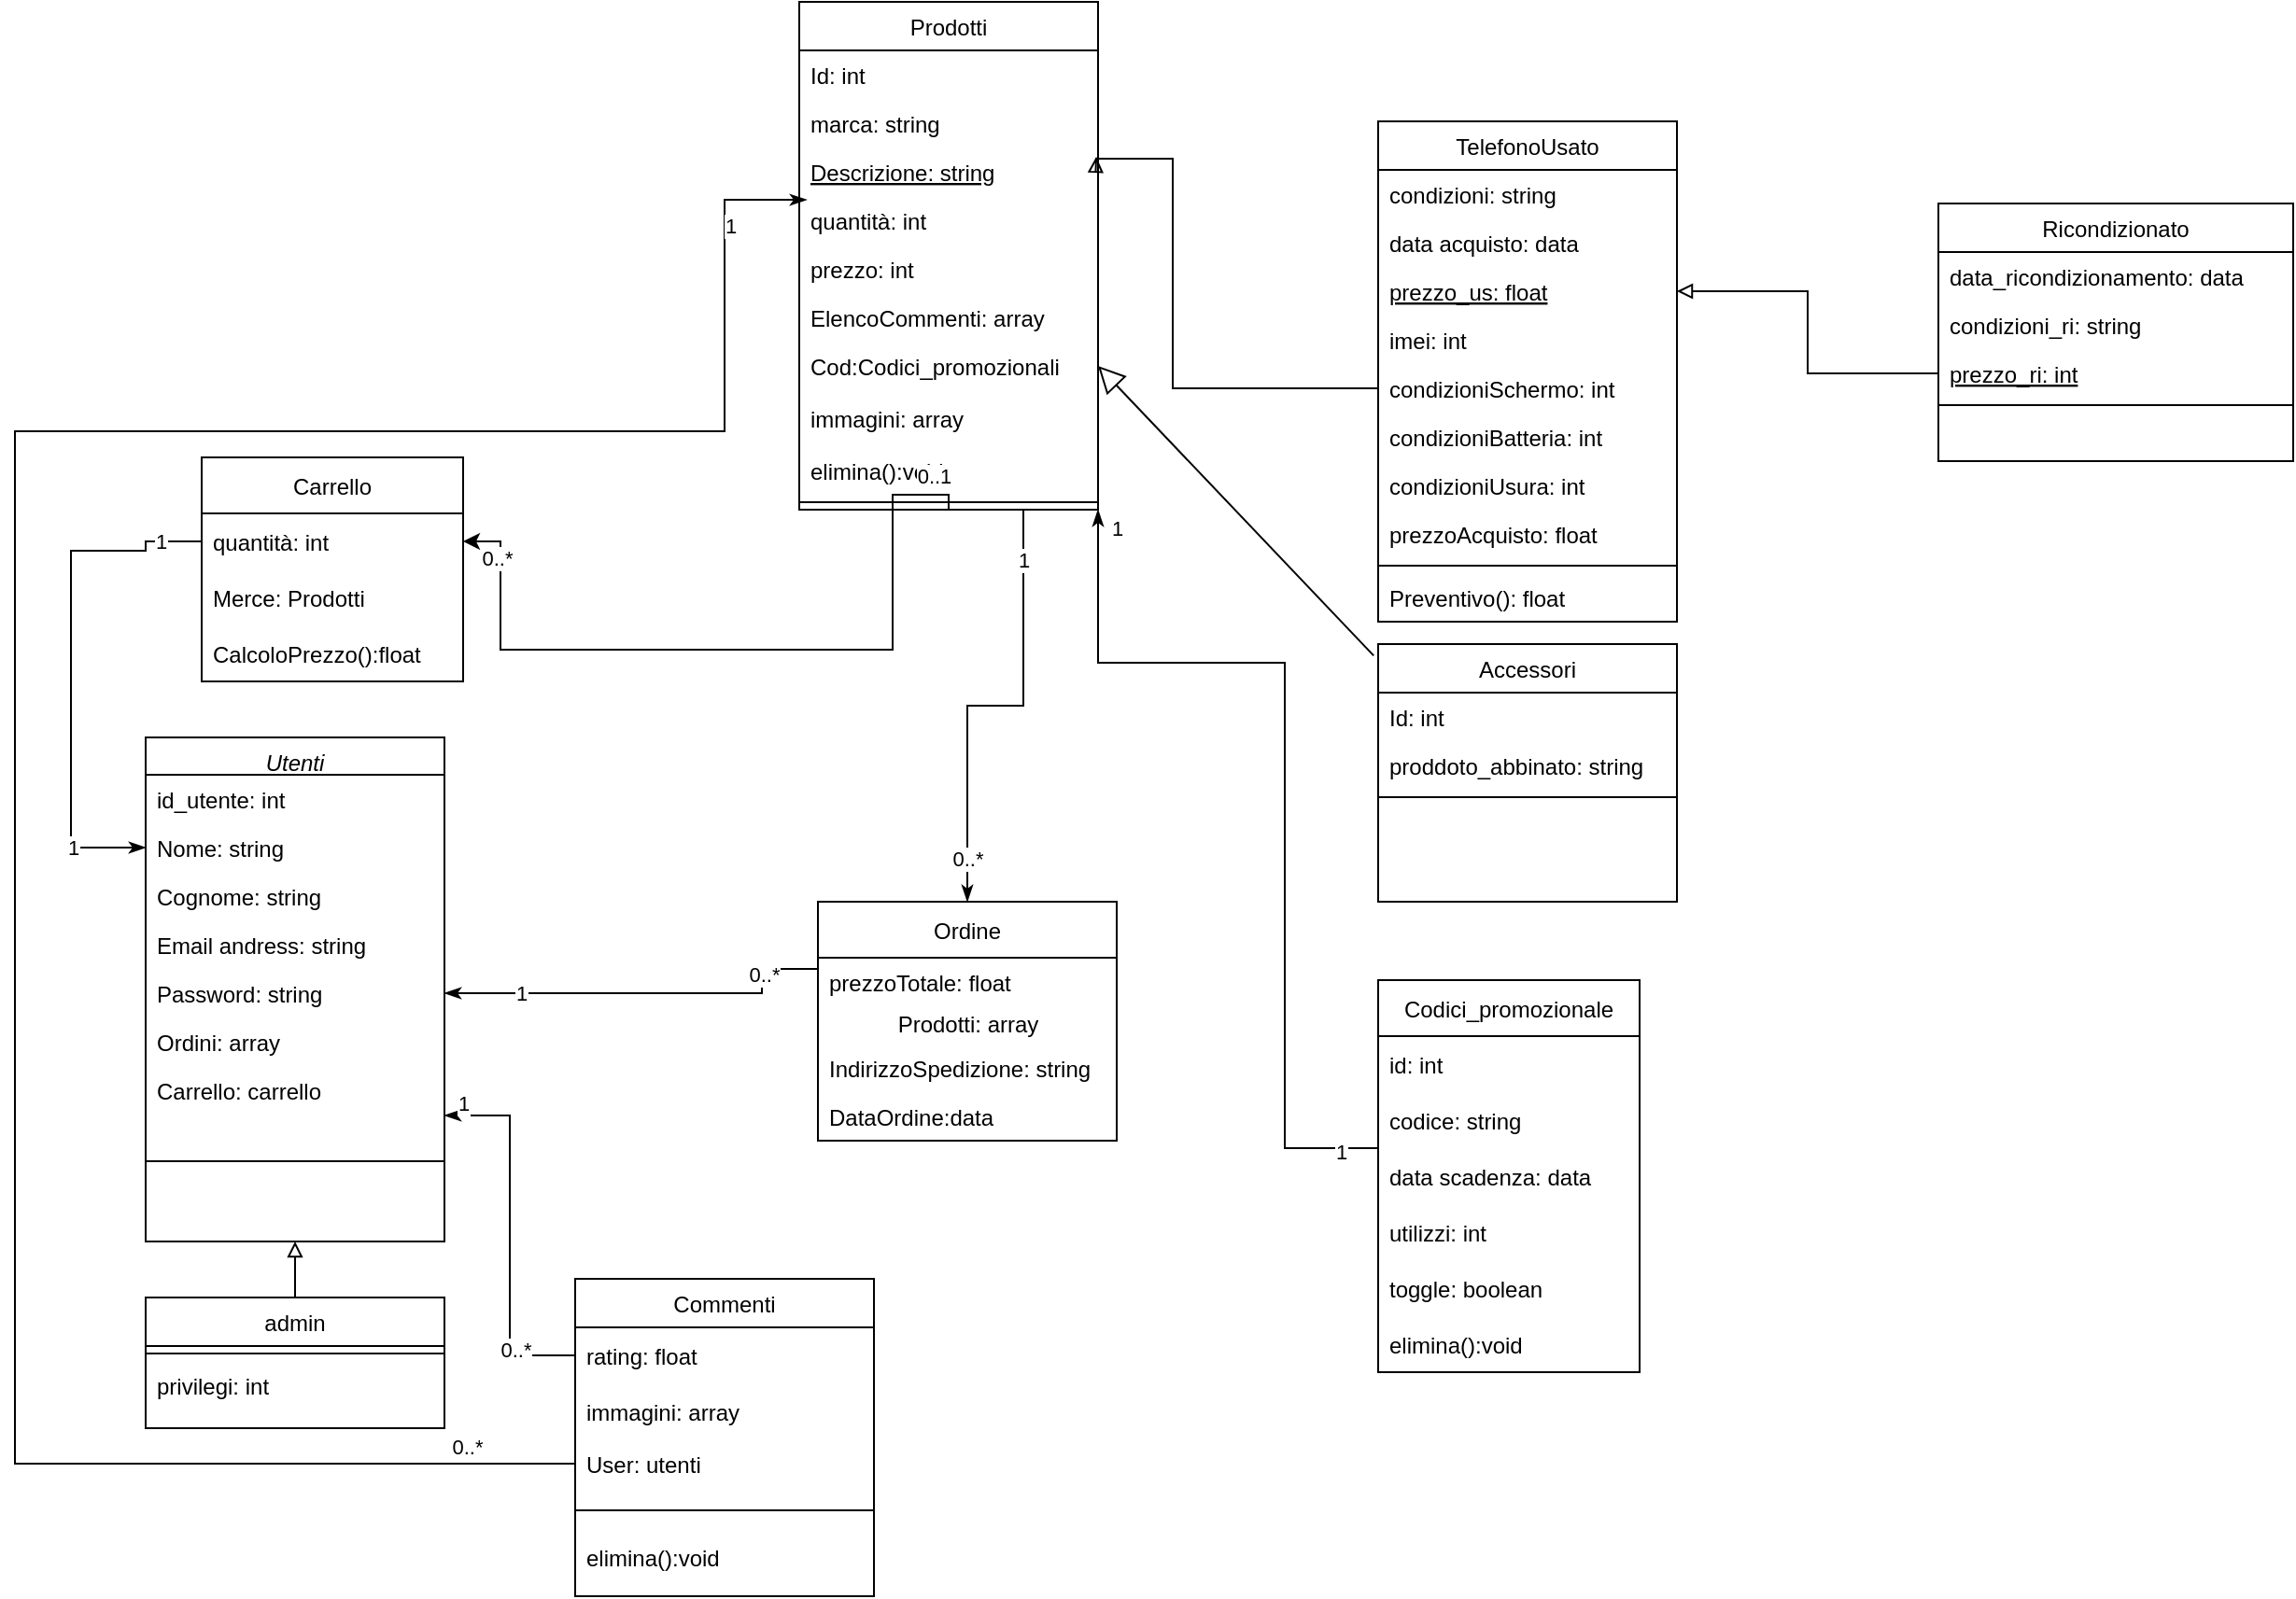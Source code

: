 <mxfile version="19.0.3" type="device"><diagram id="C5RBs43oDa-KdzZeNtuy" name="Page-1"><mxGraphModel dx="2247" dy="2024" grid="1" gridSize="10" guides="1" tooltips="1" connect="1" arrows="1" fold="1" page="1" pageScale="1" pageWidth="827" pageHeight="1169" math="0" shadow="0"><root><mxCell id="WIyWlLk6GJQsqaUBKTNV-0"/><mxCell id="WIyWlLk6GJQsqaUBKTNV-1" parent="WIyWlLk6GJQsqaUBKTNV-0"/><mxCell id="IXz-BEUPdebys6JWYZdc-4" value="0..*" style="edgeStyle=orthogonalEdgeStyle;rounded=0;orthogonalLoop=1;jettySize=auto;html=1;exitX=0.025;exitY=0.077;exitDx=0;exitDy=0;entryX=0;entryY=0.5;entryDx=0;entryDy=0;endArrow=none;endFill=0;exitPerimeter=0;startArrow=classicThin;startFill=1;" parent="WIyWlLk6GJQsqaUBKTNV-1" source="A47YOINxvxyLY4F3asWl-111" edge="1"><mxGeometry x="0.917" y="9" relative="1" as="geometry"><mxPoint x="-160" y="779" as="targetPoint"/><Array as="points"><mxPoint x="-80" y="102"/><mxPoint x="-80" y="226"/><mxPoint x="-460" y="226"/><mxPoint x="-460" y="779"/></Array><mxPoint as="offset"/></mxGeometry></mxCell><mxCell id="IXz-BEUPdebys6JWYZdc-5" value="1" style="edgeLabel;html=1;align=center;verticalAlign=middle;resizable=0;points=[];" parent="IXz-BEUPdebys6JWYZdc-4" vertex="1" connectable="0"><mxGeometry x="-0.917" y="3" relative="1" as="geometry"><mxPoint as="offset"/></mxGeometry></mxCell><mxCell id="A47YOINxvxyLY4F3asWl-1" value="Prodotti" style="swimlane;fontStyle=0;align=center;verticalAlign=top;childLayout=stackLayout;horizontal=1;startSize=26;horizontalStack=0;resizeParent=1;resizeLast=0;collapsible=1;marginBottom=0;rounded=0;shadow=0;strokeWidth=1;" parent="WIyWlLk6GJQsqaUBKTNV-1" vertex="1"><mxGeometry x="-40" y="-4" width="160" height="272" as="geometry"><mxRectangle x="130" y="380" width="160" height="26" as="alternateBounds"/></mxGeometry></mxCell><mxCell id="A47YOINxvxyLY4F3asWl-2" value="Id: int&#10;" style="text;align=left;verticalAlign=top;spacingLeft=4;spacingRight=4;overflow=hidden;rotatable=0;points=[[0,0.5],[1,0.5]];portConstraint=eastwest;" parent="A47YOINxvxyLY4F3asWl-1" vertex="1"><mxGeometry y="26" width="160" height="26" as="geometry"/></mxCell><mxCell id="A47YOINxvxyLY4F3asWl-3" value="marca: string&#10;" style="text;align=left;verticalAlign=top;spacingLeft=4;spacingRight=4;overflow=hidden;rotatable=0;points=[[0,0.5],[1,0.5]];portConstraint=eastwest;rounded=0;shadow=0;html=0;" parent="A47YOINxvxyLY4F3asWl-1" vertex="1"><mxGeometry y="52" width="160" height="26" as="geometry"/></mxCell><mxCell id="A47YOINxvxyLY4F3asWl-5" value="Descrizione: string" style="text;align=left;verticalAlign=top;spacingLeft=4;spacingRight=4;overflow=hidden;rotatable=0;points=[[0,0.5],[1,0.5]];portConstraint=eastwest;fontStyle=4" parent="A47YOINxvxyLY4F3asWl-1" vertex="1"><mxGeometry y="78" width="160" height="26" as="geometry"/></mxCell><mxCell id="A47YOINxvxyLY4F3asWl-111" value="quantità: int" style="text;align=left;verticalAlign=top;spacingLeft=4;spacingRight=4;overflow=hidden;rotatable=0;points=[[0,0.5],[1,0.5]];portConstraint=eastwest;" parent="A47YOINxvxyLY4F3asWl-1" vertex="1"><mxGeometry y="104" width="160" height="26" as="geometry"/></mxCell><mxCell id="A47YOINxvxyLY4F3asWl-6" value="prezzo: int&#10;" style="text;align=left;verticalAlign=top;spacingLeft=4;spacingRight=4;overflow=hidden;rotatable=0;points=[[0,0.5],[1,0.5]];portConstraint=eastwest;" parent="A47YOINxvxyLY4F3asWl-1" vertex="1"><mxGeometry y="130" width="160" height="26" as="geometry"/></mxCell><mxCell id="IXz-BEUPdebys6JWYZdc-3" value="ElencoCommenti: array" style="text;strokeColor=none;fillColor=none;align=left;verticalAlign=middle;spacingLeft=4;spacingRight=4;overflow=hidden;points=[[0,0.5],[1,0.5]];portConstraint=eastwest;rotatable=0;" parent="A47YOINxvxyLY4F3asWl-1" vertex="1"><mxGeometry y="156" width="160" height="26" as="geometry"/></mxCell><mxCell id="IXz-BEUPdebys6JWYZdc-25" value="Cod:Codici_promozionali" style="text;strokeColor=none;fillColor=none;align=left;verticalAlign=middle;spacingLeft=4;spacingRight=4;overflow=hidden;points=[[0,0.5],[1,0.5]];portConstraint=eastwest;rotatable=0;" parent="A47YOINxvxyLY4F3asWl-1" vertex="1"><mxGeometry y="182" width="160" height="26" as="geometry"/></mxCell><mxCell id="y4r64zRViF-xcPbUj4qO-9" value="immagini: array" style="text;strokeColor=none;fillColor=none;align=left;verticalAlign=middle;spacingLeft=4;spacingRight=4;overflow=hidden;points=[[0,0.5],[1,0.5]];portConstraint=eastwest;rotatable=0;" vertex="1" parent="A47YOINxvxyLY4F3asWl-1"><mxGeometry y="208" width="160" height="30" as="geometry"/></mxCell><mxCell id="y4r64zRViF-xcPbUj4qO-17" value="elimina():void" style="text;strokeColor=none;fillColor=none;align=left;verticalAlign=middle;spacingLeft=4;spacingRight=4;overflow=hidden;points=[[0,0.5],[1,0.5]];portConstraint=eastwest;rotatable=0;" vertex="1" parent="A47YOINxvxyLY4F3asWl-1"><mxGeometry y="238" width="160" height="26" as="geometry"/></mxCell><mxCell id="A47YOINxvxyLY4F3asWl-4" value="" style="line;html=1;strokeWidth=1;align=left;verticalAlign=middle;spacingTop=-1;spacingLeft=3;spacingRight=3;rotatable=0;labelPosition=right;points=[];portConstraint=eastwest;" parent="A47YOINxvxyLY4F3asWl-1" vertex="1"><mxGeometry y="264" width="160" height="8" as="geometry"/></mxCell><mxCell id="A47YOINxvxyLY4F3asWl-13" value="Accessori&#10;" style="swimlane;fontStyle=0;align=center;verticalAlign=top;childLayout=stackLayout;horizontal=1;startSize=26;horizontalStack=0;resizeParent=1;resizeLast=0;collapsible=1;marginBottom=0;rounded=0;shadow=0;strokeWidth=1;" parent="WIyWlLk6GJQsqaUBKTNV-1" vertex="1"><mxGeometry x="270" y="340" width="160" height="138" as="geometry"><mxRectangle x="130" y="380" width="160" height="26" as="alternateBounds"/></mxGeometry></mxCell><mxCell id="A47YOINxvxyLY4F3asWl-14" value="Id: int&#10;" style="text;align=left;verticalAlign=top;spacingLeft=4;spacingRight=4;overflow=hidden;rotatable=0;points=[[0,0.5],[1,0.5]];portConstraint=eastwest;" parent="A47YOINxvxyLY4F3asWl-13" vertex="1"><mxGeometry y="26" width="160" height="26" as="geometry"/></mxCell><mxCell id="A47YOINxvxyLY4F3asWl-15" value="proddoto_abbinato: string" style="text;align=left;verticalAlign=top;spacingLeft=4;spacingRight=4;overflow=hidden;rotatable=0;points=[[0,0.5],[1,0.5]];portConstraint=eastwest;rounded=0;shadow=0;html=0;" parent="A47YOINxvxyLY4F3asWl-13" vertex="1"><mxGeometry y="52" width="160" height="26" as="geometry"/></mxCell><mxCell id="A47YOINxvxyLY4F3asWl-17" value="" style="line;html=1;strokeWidth=1;align=left;verticalAlign=middle;spacingTop=-1;spacingLeft=3;spacingRight=3;rotatable=0;labelPosition=right;points=[];portConstraint=eastwest;" parent="A47YOINxvxyLY4F3asWl-13" vertex="1"><mxGeometry y="78" width="160" height="8" as="geometry"/></mxCell><mxCell id="A47YOINxvxyLY4F3asWl-25" value="TelefonoUsato&#10;" style="swimlane;fontStyle=0;align=center;verticalAlign=top;childLayout=stackLayout;horizontal=1;startSize=26;horizontalStack=0;resizeParent=1;resizeLast=0;collapsible=1;marginBottom=0;rounded=0;shadow=0;strokeWidth=1;" parent="WIyWlLk6GJQsqaUBKTNV-1" vertex="1"><mxGeometry x="270" y="60" width="160" height="268" as="geometry"><mxRectangle x="130" y="380" width="160" height="26" as="alternateBounds"/></mxGeometry></mxCell><mxCell id="A47YOINxvxyLY4F3asWl-26" value="condizioni: string&#10;" style="text;align=left;verticalAlign=top;spacingLeft=4;spacingRight=4;overflow=hidden;rotatable=0;points=[[0,0.5],[1,0.5]];portConstraint=eastwest;" parent="A47YOINxvxyLY4F3asWl-25" vertex="1"><mxGeometry y="26" width="160" height="26" as="geometry"/></mxCell><mxCell id="A47YOINxvxyLY4F3asWl-27" value="data acquisto: data" style="text;align=left;verticalAlign=top;spacingLeft=4;spacingRight=4;overflow=hidden;rotatable=0;points=[[0,0.5],[1,0.5]];portConstraint=eastwest;rounded=0;shadow=0;html=0;" parent="A47YOINxvxyLY4F3asWl-25" vertex="1"><mxGeometry y="52" width="160" height="26" as="geometry"/></mxCell><mxCell id="A47YOINxvxyLY4F3asWl-113" value="prezzo_us: float" style="text;align=left;verticalAlign=top;spacingLeft=4;spacingRight=4;overflow=hidden;rotatable=0;points=[[0,0.5],[1,0.5]];portConstraint=eastwest;fontStyle=4" parent="A47YOINxvxyLY4F3asWl-25" vertex="1"><mxGeometry y="78" width="160" height="26" as="geometry"/></mxCell><mxCell id="A47YOINxvxyLY4F3asWl-115" value="imei: int" style="text;align=left;verticalAlign=top;spacingLeft=4;spacingRight=4;overflow=hidden;rotatable=0;points=[[0,0.5],[1,0.5]];portConstraint=eastwest;" parent="A47YOINxvxyLY4F3asWl-25" vertex="1"><mxGeometry y="104" width="160" height="26" as="geometry"/></mxCell><mxCell id="IXz-BEUPdebys6JWYZdc-23" value="condizioniSchermo: int" style="text;align=left;verticalAlign=top;spacingLeft=4;spacingRight=4;overflow=hidden;rotatable=0;points=[[0,0.5],[1,0.5]];portConstraint=eastwest;" parent="A47YOINxvxyLY4F3asWl-25" vertex="1"><mxGeometry y="130" width="160" height="26" as="geometry"/></mxCell><mxCell id="y4r64zRViF-xcPbUj4qO-3" value="condizioniBatteria: int" style="text;align=left;verticalAlign=top;spacingLeft=4;spacingRight=4;overflow=hidden;rotatable=0;points=[[0,0.5],[1,0.5]];portConstraint=eastwest;" vertex="1" parent="A47YOINxvxyLY4F3asWl-25"><mxGeometry y="156" width="160" height="26" as="geometry"/></mxCell><mxCell id="y4r64zRViF-xcPbUj4qO-4" value="condizioniUsura: int" style="text;align=left;verticalAlign=top;spacingLeft=4;spacingRight=4;overflow=hidden;rotatable=0;points=[[0,0.5],[1,0.5]];portConstraint=eastwest;" vertex="1" parent="A47YOINxvxyLY4F3asWl-25"><mxGeometry y="182" width="160" height="26" as="geometry"/></mxCell><mxCell id="y4r64zRViF-xcPbUj4qO-5" value="prezzoAcquisto: float" style="text;align=left;verticalAlign=top;spacingLeft=4;spacingRight=4;overflow=hidden;rotatable=0;points=[[0,0.5],[1,0.5]];portConstraint=eastwest;" vertex="1" parent="A47YOINxvxyLY4F3asWl-25"><mxGeometry y="208" width="160" height="26" as="geometry"/></mxCell><mxCell id="A47YOINxvxyLY4F3asWl-29" value="" style="line;html=1;strokeWidth=1;align=left;verticalAlign=middle;spacingTop=-1;spacingLeft=3;spacingRight=3;rotatable=0;labelPosition=right;points=[];portConstraint=eastwest;" parent="A47YOINxvxyLY4F3asWl-25" vertex="1"><mxGeometry y="234" width="160" height="8" as="geometry"/></mxCell><mxCell id="y4r64zRViF-xcPbUj4qO-6" value="Preventivo(): float" style="text;align=left;verticalAlign=top;spacingLeft=4;spacingRight=4;overflow=hidden;rotatable=0;points=[[0,0.5],[1,0.5]];portConstraint=eastwest;" vertex="1" parent="A47YOINxvxyLY4F3asWl-25"><mxGeometry y="242" width="160" height="26" as="geometry"/></mxCell><mxCell id="A47YOINxvxyLY4F3asWl-31" value="Ricondizionato" style="swimlane;fontStyle=0;align=center;verticalAlign=top;childLayout=stackLayout;horizontal=1;startSize=26;horizontalStack=0;resizeParent=1;resizeLast=0;collapsible=1;marginBottom=0;rounded=0;shadow=0;strokeWidth=1;" parent="WIyWlLk6GJQsqaUBKTNV-1" vertex="1"><mxGeometry x="570" y="104" width="190" height="138" as="geometry"><mxRectangle x="130" y="380" width="160" height="26" as="alternateBounds"/></mxGeometry></mxCell><mxCell id="A47YOINxvxyLY4F3asWl-32" value="data_ricondizionamento: data" style="text;align=left;verticalAlign=top;spacingLeft=4;spacingRight=4;overflow=hidden;rotatable=0;points=[[0,0.5],[1,0.5]];portConstraint=eastwest;" parent="A47YOINxvxyLY4F3asWl-31" vertex="1"><mxGeometry y="26" width="190" height="26" as="geometry"/></mxCell><mxCell id="A47YOINxvxyLY4F3asWl-33" value="condizioni_ri: string" style="text;align=left;verticalAlign=top;spacingLeft=4;spacingRight=4;overflow=hidden;rotatable=0;points=[[0,0.5],[1,0.5]];portConstraint=eastwest;rounded=0;shadow=0;html=0;" parent="A47YOINxvxyLY4F3asWl-31" vertex="1"><mxGeometry y="52" width="190" height="26" as="geometry"/></mxCell><mxCell id="A47YOINxvxyLY4F3asWl-34" value="prezzo_ri: int" style="text;align=left;verticalAlign=top;spacingLeft=4;spacingRight=4;overflow=hidden;rotatable=0;points=[[0,0.5],[1,0.5]];portConstraint=eastwest;fontStyle=4" parent="A47YOINxvxyLY4F3asWl-31" vertex="1"><mxGeometry y="78" width="190" height="26" as="geometry"/></mxCell><mxCell id="A47YOINxvxyLY4F3asWl-35" value="" style="line;html=1;strokeWidth=1;align=left;verticalAlign=middle;spacingTop=-1;spacingLeft=3;spacingRight=3;rotatable=0;labelPosition=right;points=[];portConstraint=eastwest;" parent="A47YOINxvxyLY4F3asWl-31" vertex="1"><mxGeometry y="104" width="190" height="8" as="geometry"/></mxCell><mxCell id="A47YOINxvxyLY4F3asWl-59" value="" style="endArrow=block;endFill=0;endSize=12;html=1;rounded=0;elbow=vertical;entryX=1;entryY=0.5;entryDx=0;entryDy=0;exitX=-0.015;exitY=0.045;exitDx=0;exitDy=0;exitPerimeter=0;" parent="WIyWlLk6GJQsqaUBKTNV-1" source="A47YOINxvxyLY4F3asWl-13" target="IXz-BEUPdebys6JWYZdc-25" edge="1"><mxGeometry width="160" relative="1" as="geometry"><mxPoint x="294" y="78" as="sourcePoint"/><mxPoint x="454" y="78" as="targetPoint"/></mxGeometry></mxCell><mxCell id="A47YOINxvxyLY4F3asWl-71" value="Commenti" style="swimlane;fontStyle=0;align=center;verticalAlign=top;childLayout=stackLayout;horizontal=1;startSize=26;horizontalStack=0;resizeParent=1;resizeLast=0;collapsible=1;marginBottom=0;rounded=0;shadow=0;strokeWidth=1;" parent="WIyWlLk6GJQsqaUBKTNV-1" vertex="1"><mxGeometry x="-160" y="680" width="160" height="170" as="geometry"><mxRectangle x="130" y="380" width="160" height="26" as="alternateBounds"/></mxGeometry></mxCell><mxCell id="A47YOINxvxyLY4F3asWl-72" value="rating: float" style="text;strokeColor=none;fillColor=none;align=left;verticalAlign=middle;spacingLeft=4;spacingRight=4;overflow=hidden;points=[[0,0.5],[1,0.5]];portConstraint=eastwest;rotatable=0;" parent="A47YOINxvxyLY4F3asWl-71" vertex="1"><mxGeometry y="26" width="160" height="30" as="geometry"/></mxCell><mxCell id="A47YOINxvxyLY4F3asWl-73" value="immagini: array" style="text;strokeColor=none;fillColor=none;align=left;verticalAlign=middle;spacingLeft=4;spacingRight=4;overflow=hidden;points=[[0,0.5],[1,0.5]];portConstraint=eastwest;rotatable=0;" parent="A47YOINxvxyLY4F3asWl-71" vertex="1"><mxGeometry y="56" width="160" height="30" as="geometry"/></mxCell><mxCell id="IXz-BEUPdebys6JWYZdc-2" value="User: utenti" style="text;strokeColor=none;fillColor=none;align=left;verticalAlign=middle;spacingLeft=4;spacingRight=4;overflow=hidden;points=[[0,0.5],[1,0.5]];portConstraint=eastwest;rotatable=0;" parent="A47YOINxvxyLY4F3asWl-71" vertex="1"><mxGeometry y="86" width="160" height="26" as="geometry"/></mxCell><mxCell id="A47YOINxvxyLY4F3asWl-76" value="" style="line;html=1;strokeWidth=1;align=left;verticalAlign=middle;spacingTop=-1;spacingLeft=3;spacingRight=3;rotatable=0;labelPosition=right;points=[];portConstraint=eastwest;" parent="A47YOINxvxyLY4F3asWl-71" vertex="1"><mxGeometry y="112" width="160" height="24" as="geometry"/></mxCell><mxCell id="y4r64zRViF-xcPbUj4qO-11" value="elimina():void" style="text;strokeColor=none;fillColor=none;align=left;verticalAlign=middle;spacingLeft=4;spacingRight=4;overflow=hidden;points=[[0,0.5],[1,0.5]];portConstraint=eastwest;rotatable=0;" vertex="1" parent="A47YOINxvxyLY4F3asWl-71"><mxGeometry y="136" width="160" height="26" as="geometry"/></mxCell><mxCell id="A47YOINxvxyLY4F3asWl-77" value="Carrello" style="swimlane;fontStyle=0;childLayout=stackLayout;horizontal=1;startSize=30;horizontalStack=0;resizeParent=1;resizeParentMax=0;resizeLast=0;collapsible=1;marginBottom=0;" parent="WIyWlLk6GJQsqaUBKTNV-1" vertex="1"><mxGeometry x="-360" y="240" width="140" height="120" as="geometry"><mxRectangle x="280" y="710" width="70" height="30" as="alternateBounds"/></mxGeometry></mxCell><mxCell id="A47YOINxvxyLY4F3asWl-80" value="quantità: int" style="text;strokeColor=none;fillColor=none;align=left;verticalAlign=middle;spacingLeft=4;spacingRight=4;overflow=hidden;points=[[0,0.5],[1,0.5]];portConstraint=eastwest;rotatable=0;" parent="A47YOINxvxyLY4F3asWl-77" vertex="1"><mxGeometry y="30" width="140" height="30" as="geometry"/></mxCell><mxCell id="IXz-BEUPdebys6JWYZdc-26" value="Merce: Prodotti" style="text;strokeColor=none;fillColor=none;align=left;verticalAlign=middle;spacingLeft=4;spacingRight=4;overflow=hidden;points=[[0,0.5],[1,0.5]];portConstraint=eastwest;rotatable=0;" parent="A47YOINxvxyLY4F3asWl-77" vertex="1"><mxGeometry y="60" width="140" height="30" as="geometry"/></mxCell><mxCell id="y4r64zRViF-xcPbUj4qO-16" value="CalcoloPrezzo():float" style="text;strokeColor=none;fillColor=none;align=left;verticalAlign=middle;spacingLeft=4;spacingRight=4;overflow=hidden;points=[[0,0.5],[1,0.5]];portConstraint=eastwest;rotatable=0;" vertex="1" parent="A47YOINxvxyLY4F3asWl-77"><mxGeometry y="90" width="140" height="30" as="geometry"/></mxCell><mxCell id="A47YOINxvxyLY4F3asWl-81" value="Utenti" style="swimlane;fontStyle=2;align=center;verticalAlign=top;childLayout=stackLayout;horizontal=1;startSize=20;horizontalStack=0;resizeParent=1;resizeLast=0;collapsible=1;marginBottom=0;rounded=0;shadow=0;strokeWidth=1;" parent="WIyWlLk6GJQsqaUBKTNV-1" vertex="1"><mxGeometry x="-390" y="390" width="160" height="270" as="geometry"><mxRectangle x="230" y="140" width="160" height="26" as="alternateBounds"/></mxGeometry></mxCell><mxCell id="A47YOINxvxyLY4F3asWl-82" value="id_utente: int" style="text;align=left;verticalAlign=top;spacingLeft=4;spacingRight=4;overflow=hidden;rotatable=0;points=[[0,0.5],[1,0.5]];portConstraint=eastwest;" parent="A47YOINxvxyLY4F3asWl-81" vertex="1"><mxGeometry y="20" width="160" height="26" as="geometry"/></mxCell><mxCell id="A47YOINxvxyLY4F3asWl-83" value="Nome: string" style="text;align=left;verticalAlign=top;spacingLeft=4;spacingRight=4;overflow=hidden;rotatable=0;points=[[0,0.5],[1,0.5]];portConstraint=eastwest;rounded=0;shadow=0;html=0;" parent="A47YOINxvxyLY4F3asWl-81" vertex="1"><mxGeometry y="46" width="160" height="26" as="geometry"/></mxCell><mxCell id="A47YOINxvxyLY4F3asWl-84" value="Cognome: string" style="text;align=left;verticalAlign=top;spacingLeft=4;spacingRight=4;overflow=hidden;rotatable=0;points=[[0,0.5],[1,0.5]];portConstraint=eastwest;" parent="A47YOINxvxyLY4F3asWl-81" vertex="1"><mxGeometry y="72" width="160" height="26" as="geometry"/></mxCell><mxCell id="A47YOINxvxyLY4F3asWl-85" value="Email andress: string" style="text;align=left;verticalAlign=top;spacingLeft=4;spacingRight=4;overflow=hidden;rotatable=0;points=[[0,0.5],[1,0.5]];portConstraint=eastwest;" parent="A47YOINxvxyLY4F3asWl-81" vertex="1"><mxGeometry y="98" width="160" height="26" as="geometry"/></mxCell><mxCell id="A47YOINxvxyLY4F3asWl-86" value="Password: string" style="text;align=left;verticalAlign=top;spacingLeft=4;spacingRight=4;overflow=hidden;rotatable=0;points=[[0,0.5],[1,0.5]];portConstraint=eastwest;" parent="A47YOINxvxyLY4F3asWl-81" vertex="1"><mxGeometry y="124" width="160" height="26" as="geometry"/></mxCell><mxCell id="y4r64zRViF-xcPbUj4qO-0" value="Ordini: array" style="text;align=left;verticalAlign=top;spacingLeft=4;spacingRight=4;overflow=hidden;rotatable=0;points=[[0,0.5],[1,0.5]];portConstraint=eastwest;" vertex="1" parent="A47YOINxvxyLY4F3asWl-81"><mxGeometry y="150" width="160" height="26" as="geometry"/></mxCell><mxCell id="y4r64zRViF-xcPbUj4qO-7" value="Carrello: carrello" style="text;align=left;verticalAlign=top;spacingLeft=4;spacingRight=4;overflow=hidden;rotatable=0;points=[[0,0.5],[1,0.5]];portConstraint=eastwest;" vertex="1" parent="A47YOINxvxyLY4F3asWl-81"><mxGeometry y="176" width="160" height="26" as="geometry"/></mxCell><mxCell id="A47YOINxvxyLY4F3asWl-87" value="" style="line;html=1;strokeWidth=1;align=left;verticalAlign=middle;spacingTop=-1;spacingLeft=3;spacingRight=3;rotatable=0;labelPosition=right;points=[];portConstraint=eastwest;" parent="A47YOINxvxyLY4F3asWl-81" vertex="1"><mxGeometry y="202" width="160" height="50" as="geometry"/></mxCell><mxCell id="IXz-BEUPdebys6JWYZdc-10" style="edgeStyle=orthogonalEdgeStyle;rounded=0;orthogonalLoop=1;jettySize=auto;html=1;entryX=0.5;entryY=1;entryDx=0;entryDy=0;endArrow=block;endFill=0;" parent="WIyWlLk6GJQsqaUBKTNV-1" source="A47YOINxvxyLY4F3asWl-88" target="A47YOINxvxyLY4F3asWl-81" edge="1"><mxGeometry relative="1" as="geometry"/></mxCell><mxCell id="A47YOINxvxyLY4F3asWl-88" value="admin&#10;" style="swimlane;fontStyle=0;align=center;verticalAlign=top;childLayout=stackLayout;horizontal=1;startSize=26;horizontalStack=0;resizeParent=1;resizeLast=0;collapsible=1;marginBottom=0;rounded=0;shadow=0;strokeWidth=1;" parent="WIyWlLk6GJQsqaUBKTNV-1" vertex="1"><mxGeometry x="-390" y="690" width="160" height="70" as="geometry"><mxRectangle x="340" y="380" width="170" height="26" as="alternateBounds"/></mxGeometry></mxCell><mxCell id="A47YOINxvxyLY4F3asWl-90" value="" style="line;html=1;strokeWidth=1;align=left;verticalAlign=middle;spacingTop=-1;spacingLeft=3;spacingRight=3;rotatable=0;labelPosition=right;points=[];portConstraint=eastwest;" parent="A47YOINxvxyLY4F3asWl-88" vertex="1"><mxGeometry y="26" width="160" height="8" as="geometry"/></mxCell><mxCell id="A47YOINxvxyLY4F3asWl-89" value="privilegi: int&#10;" style="text;align=left;verticalAlign=top;spacingLeft=4;spacingRight=4;overflow=hidden;rotatable=0;points=[[0,0.5],[1,0.5]];portConstraint=eastwest;" parent="A47YOINxvxyLY4F3asWl-88" vertex="1"><mxGeometry y="34" width="160" height="26" as="geometry"/></mxCell><mxCell id="IXz-BEUPdebys6JWYZdc-14" style="edgeStyle=orthogonalEdgeStyle;rounded=0;orthogonalLoop=1;jettySize=auto;html=1;entryX=0.75;entryY=1;entryDx=0;entryDy=0;endArrow=none;endFill=0;startArrow=classicThin;startFill=1;" parent="WIyWlLk6GJQsqaUBKTNV-1" source="A47YOINxvxyLY4F3asWl-92" target="A47YOINxvxyLY4F3asWl-1" edge="1"><mxGeometry relative="1" as="geometry"/></mxCell><mxCell id="IXz-BEUPdebys6JWYZdc-30" value="0..*" style="edgeLabel;html=1;align=center;verticalAlign=middle;resizable=0;points=[];" parent="IXz-BEUPdebys6JWYZdc-14" vertex="1" connectable="0"><mxGeometry x="-0.805" relative="1" as="geometry"><mxPoint as="offset"/></mxGeometry></mxCell><mxCell id="IXz-BEUPdebys6JWYZdc-31" value="1" style="edgeLabel;html=1;align=center;verticalAlign=middle;resizable=0;points=[];" parent="IXz-BEUPdebys6JWYZdc-14" vertex="1" connectable="0"><mxGeometry x="0.774" relative="1" as="geometry"><mxPoint as="offset"/></mxGeometry></mxCell><mxCell id="A47YOINxvxyLY4F3asWl-92" value="Ordine" style="swimlane;fontStyle=0;childLayout=stackLayout;horizontal=1;startSize=30;horizontalStack=0;resizeParent=1;resizeParentMax=0;resizeLast=0;collapsible=1;marginBottom=0;" parent="WIyWlLk6GJQsqaUBKTNV-1" vertex="1"><mxGeometry x="-30" y="478" width="160" height="128" as="geometry"/></mxCell><mxCell id="y4r64zRViF-xcPbUj4qO-8" value="prezzoTotale: float" style="text;align=left;verticalAlign=top;spacingLeft=4;spacingRight=4;overflow=hidden;rotatable=0;points=[[0,0.5],[1,0.5]];portConstraint=eastwest;" vertex="1" parent="A47YOINxvxyLY4F3asWl-92"><mxGeometry y="30" width="160" height="26" as="geometry"/></mxCell><mxCell id="y4r64zRViF-xcPbUj4qO-1" value="Prodotti: array" style="text;html=1;align=center;verticalAlign=middle;resizable=0;points=[];autosize=1;strokeColor=none;fillColor=none;" vertex="1" parent="A47YOINxvxyLY4F3asWl-92"><mxGeometry y="56" width="160" height="20" as="geometry"/></mxCell><mxCell id="y4r64zRViF-xcPbUj4qO-14" value="IndirizzoSpedizione: string" style="text;align=left;verticalAlign=top;spacingLeft=4;spacingRight=4;overflow=hidden;rotatable=0;points=[[0,0.5],[1,0.5]];portConstraint=eastwest;" vertex="1" parent="A47YOINxvxyLY4F3asWl-92"><mxGeometry y="76" width="160" height="26" as="geometry"/></mxCell><mxCell id="y4r64zRViF-xcPbUj4qO-15" value="DataOrdine:data" style="text;align=left;verticalAlign=top;spacingLeft=4;spacingRight=4;overflow=hidden;rotatable=0;points=[[0,0.5],[1,0.5]];portConstraint=eastwest;" vertex="1" parent="A47YOINxvxyLY4F3asWl-92"><mxGeometry y="102" width="160" height="26" as="geometry"/></mxCell><mxCell id="IXz-BEUPdebys6JWYZdc-19" value="1" style="edgeStyle=orthogonalEdgeStyle;rounded=0;orthogonalLoop=1;jettySize=auto;html=1;entryX=1;entryY=1;entryDx=0;entryDy=0;endArrow=classicThin;endFill=1;" parent="WIyWlLk6GJQsqaUBKTNV-1" source="A47YOINxvxyLY4F3asWl-104" target="A47YOINxvxyLY4F3asWl-1" edge="1"><mxGeometry x="0.959" y="-10" relative="1" as="geometry"><Array as="points"><mxPoint x="220" y="610"/><mxPoint x="220" y="350"/><mxPoint x="120" y="350"/><mxPoint x="120" y="294"/></Array><mxPoint as="offset"/></mxGeometry></mxCell><mxCell id="IXz-BEUPdebys6JWYZdc-21" value="1" style="edgeLabel;html=1;align=center;verticalAlign=middle;resizable=0;points=[];" parent="IXz-BEUPdebys6JWYZdc-19" vertex="1" connectable="0"><mxGeometry x="-0.816" y="2" relative="1" as="geometry"><mxPoint x="25" as="offset"/></mxGeometry></mxCell><mxCell id="A47YOINxvxyLY4F3asWl-104" value="Codici_promozionale" style="swimlane;fontStyle=0;childLayout=stackLayout;horizontal=1;startSize=30;horizontalStack=0;resizeParent=1;resizeParentMax=0;resizeLast=0;collapsible=1;marginBottom=0;" parent="WIyWlLk6GJQsqaUBKTNV-1" vertex="1"><mxGeometry x="270" y="520" width="140" height="210" as="geometry"/></mxCell><mxCell id="A47YOINxvxyLY4F3asWl-105" value="id: int" style="text;strokeColor=none;fillColor=none;align=left;verticalAlign=middle;spacingLeft=4;spacingRight=4;overflow=hidden;points=[[0,0.5],[1,0.5]];portConstraint=eastwest;rotatable=0;" parent="A47YOINxvxyLY4F3asWl-104" vertex="1"><mxGeometry y="30" width="140" height="30" as="geometry"/></mxCell><mxCell id="A47YOINxvxyLY4F3asWl-106" value="codice: string" style="text;strokeColor=none;fillColor=none;align=left;verticalAlign=middle;spacingLeft=4;spacingRight=4;overflow=hidden;points=[[0,0.5],[1,0.5]];portConstraint=eastwest;rotatable=0;" parent="A47YOINxvxyLY4F3asWl-104" vertex="1"><mxGeometry y="60" width="140" height="30" as="geometry"/></mxCell><mxCell id="A47YOINxvxyLY4F3asWl-107" value="data scadenza: data" style="text;strokeColor=none;fillColor=none;align=left;verticalAlign=middle;spacingLeft=4;spacingRight=4;overflow=hidden;points=[[0,0.5],[1,0.5]];portConstraint=eastwest;rotatable=0;" parent="A47YOINxvxyLY4F3asWl-104" vertex="1"><mxGeometry y="90" width="140" height="30" as="geometry"/></mxCell><mxCell id="A47YOINxvxyLY4F3asWl-109" value="utilizzi: int" style="text;strokeColor=none;fillColor=none;align=left;verticalAlign=middle;spacingLeft=4;spacingRight=4;overflow=hidden;points=[[0,0.5],[1,0.5]];portConstraint=eastwest;rotatable=0;" parent="A47YOINxvxyLY4F3asWl-104" vertex="1"><mxGeometry y="120" width="140" height="30" as="geometry"/></mxCell><mxCell id="A47YOINxvxyLY4F3asWl-108" value="toggle: boolean" style="text;strokeColor=none;fillColor=none;align=left;verticalAlign=middle;spacingLeft=4;spacingRight=4;overflow=hidden;points=[[0,0.5],[1,0.5]];portConstraint=eastwest;rotatable=0;" parent="A47YOINxvxyLY4F3asWl-104" vertex="1"><mxGeometry y="150" width="140" height="30" as="geometry"/></mxCell><mxCell id="y4r64zRViF-xcPbUj4qO-12" value="elimina():void" style="text;strokeColor=none;fillColor=none;align=left;verticalAlign=middle;spacingLeft=4;spacingRight=4;overflow=hidden;points=[[0,0.5],[1,0.5]];portConstraint=eastwest;rotatable=0;" vertex="1" parent="A47YOINxvxyLY4F3asWl-104"><mxGeometry y="180" width="140" height="30" as="geometry"/></mxCell><mxCell id="IXz-BEUPdebys6JWYZdc-9" value="0..1" style="edgeStyle=orthogonalEdgeStyle;rounded=0;orthogonalLoop=1;jettySize=auto;html=1;exitX=1;exitY=0.5;exitDx=0;exitDy=0;entryX=0.5;entryY=1;entryDx=0;entryDy=0;endArrow=none;endFill=0;startArrow=classic;startFill=1;" parent="WIyWlLk6GJQsqaUBKTNV-1" source="A47YOINxvxyLY4F3asWl-80" target="A47YOINxvxyLY4F3asWl-1" edge="1"><mxGeometry x="0.921" y="10" relative="1" as="geometry"><Array as="points"><mxPoint x="-200" y="285"/><mxPoint x="-200" y="343"/><mxPoint x="10" y="343"/><mxPoint x="10" y="260"/><mxPoint x="40" y="260"/></Array><mxPoint as="offset"/></mxGeometry></mxCell><mxCell id="IXz-BEUPdebys6JWYZdc-20" value="0..*" style="edgeLabel;html=1;align=center;verticalAlign=middle;resizable=0;points=[];" parent="IXz-BEUPdebys6JWYZdc-9" vertex="1" connectable="0"><mxGeometry x="-0.858" y="-2" relative="1" as="geometry"><mxPoint as="offset"/></mxGeometry></mxCell><mxCell id="IXz-BEUPdebys6JWYZdc-11" style="edgeStyle=orthogonalEdgeStyle;rounded=0;orthogonalLoop=1;jettySize=auto;html=1;exitX=0;exitY=0.5;exitDx=0;exitDy=0;entryX=0;entryY=0.5;entryDx=0;entryDy=0;endArrow=classicThin;endFill=1;startArrow=none;startFill=0;" parent="WIyWlLk6GJQsqaUBKTNV-1" source="A47YOINxvxyLY4F3asWl-80" target="A47YOINxvxyLY4F3asWl-83" edge="1"><mxGeometry relative="1" as="geometry"><Array as="points"><mxPoint x="-390" y="285"/><mxPoint x="-390" y="290"/><mxPoint x="-430" y="290"/><mxPoint x="-430" y="449"/></Array></mxGeometry></mxCell><mxCell id="IXz-BEUPdebys6JWYZdc-12" value="1" style="edgeLabel;html=1;align=center;verticalAlign=middle;resizable=0;points=[];" parent="IXz-BEUPdebys6JWYZdc-11" vertex="1" connectable="0"><mxGeometry x="-0.839" relative="1" as="geometry"><mxPoint as="offset"/></mxGeometry></mxCell><mxCell id="IXz-BEUPdebys6JWYZdc-13" value="1" style="edgeLabel;html=1;align=center;verticalAlign=middle;resizable=0;points=[];" parent="IXz-BEUPdebys6JWYZdc-11" vertex="1" connectable="0"><mxGeometry x="0.71" relative="1" as="geometry"><mxPoint as="offset"/></mxGeometry></mxCell><mxCell id="IXz-BEUPdebys6JWYZdc-16" style="edgeStyle=orthogonalEdgeStyle;rounded=0;orthogonalLoop=1;jettySize=auto;html=1;exitX=0;exitY=0.5;exitDx=0;exitDy=0;entryX=1;entryY=0.5;entryDx=0;entryDy=0;endArrow=classicThin;endFill=1;startArrow=none;startFill=0;" parent="WIyWlLk6GJQsqaUBKTNV-1" target="A47YOINxvxyLY4F3asWl-86" edge="1"><mxGeometry relative="1" as="geometry"><mxPoint x="-30" y="514" as="sourcePoint"/><Array as="points"><mxPoint x="-60" y="514"/><mxPoint x="-60" y="527"/></Array></mxGeometry></mxCell><mxCell id="IXz-BEUPdebys6JWYZdc-17" value="1" style="edgeLabel;html=1;align=center;verticalAlign=middle;resizable=0;points=[];" parent="IXz-BEUPdebys6JWYZdc-16" vertex="1" connectable="0"><mxGeometry x="0.615" relative="1" as="geometry"><mxPoint as="offset"/></mxGeometry></mxCell><mxCell id="IXz-BEUPdebys6JWYZdc-18" value="0..*" style="edgeLabel;html=1;align=center;verticalAlign=middle;resizable=0;points=[];" parent="IXz-BEUPdebys6JWYZdc-16" vertex="1" connectable="0"><mxGeometry x="-0.69" y="1" relative="1" as="geometry"><mxPoint as="offset"/></mxGeometry></mxCell><mxCell id="IXz-BEUPdebys6JWYZdc-22" style="edgeStyle=orthogonalEdgeStyle;rounded=0;orthogonalLoop=1;jettySize=auto;html=1;exitX=0;exitY=0.5;exitDx=0;exitDy=0;entryX=0.994;entryY=0.192;entryDx=0;entryDy=0;entryPerimeter=0;startArrow=none;startFill=0;endArrow=block;endFill=0;" parent="WIyWlLk6GJQsqaUBKTNV-1" source="A47YOINxvxyLY4F3asWl-27" target="A47YOINxvxyLY4F3asWl-5" edge="1"><mxGeometry relative="1" as="geometry"><Array as="points"><mxPoint x="270" y="203"/><mxPoint x="160" y="203"/><mxPoint x="160" y="80"/></Array></mxGeometry></mxCell><mxCell id="IXz-BEUPdebys6JWYZdc-24" style="edgeStyle=orthogonalEdgeStyle;rounded=0;orthogonalLoop=1;jettySize=auto;html=1;exitX=0;exitY=0.5;exitDx=0;exitDy=0;entryX=1;entryY=0.5;entryDx=0;entryDy=0;startArrow=none;startFill=0;endArrow=block;endFill=0;" parent="WIyWlLk6GJQsqaUBKTNV-1" source="A47YOINxvxyLY4F3asWl-34" target="A47YOINxvxyLY4F3asWl-113" edge="1"><mxGeometry relative="1" as="geometry"/></mxCell><mxCell id="y4r64zRViF-xcPbUj4qO-10" style="edgeStyle=orthogonalEdgeStyle;rounded=0;orthogonalLoop=1;jettySize=auto;html=1;exitX=0;exitY=0.5;exitDx=0;exitDy=0;entryX=1;entryY=0.75;entryDx=0;entryDy=0;startArrow=none;startFill=0;endArrow=classicThin;endFill=1;" edge="1" parent="WIyWlLk6GJQsqaUBKTNV-1" source="A47YOINxvxyLY4F3asWl-72" target="A47YOINxvxyLY4F3asWl-81"><mxGeometry relative="1" as="geometry"/></mxCell><mxCell id="y4r64zRViF-xcPbUj4qO-18" value="0..*" style="edgeLabel;html=1;align=center;verticalAlign=middle;resizable=0;points=[];" vertex="1" connectable="0" parent="y4r64zRViF-xcPbUj4qO-10"><mxGeometry x="-0.617" y="-3" relative="1" as="geometry"><mxPoint as="offset"/></mxGeometry></mxCell><mxCell id="y4r64zRViF-xcPbUj4qO-19" value="1" style="edgeLabel;html=1;align=center;verticalAlign=middle;resizable=0;points=[];" vertex="1" connectable="0" parent="y4r64zRViF-xcPbUj4qO-10"><mxGeometry x="0.667" y="1" relative="1" as="geometry"><mxPoint x="-23" y="-8" as="offset"/></mxGeometry></mxCell></root></mxGraphModel></diagram></mxfile>